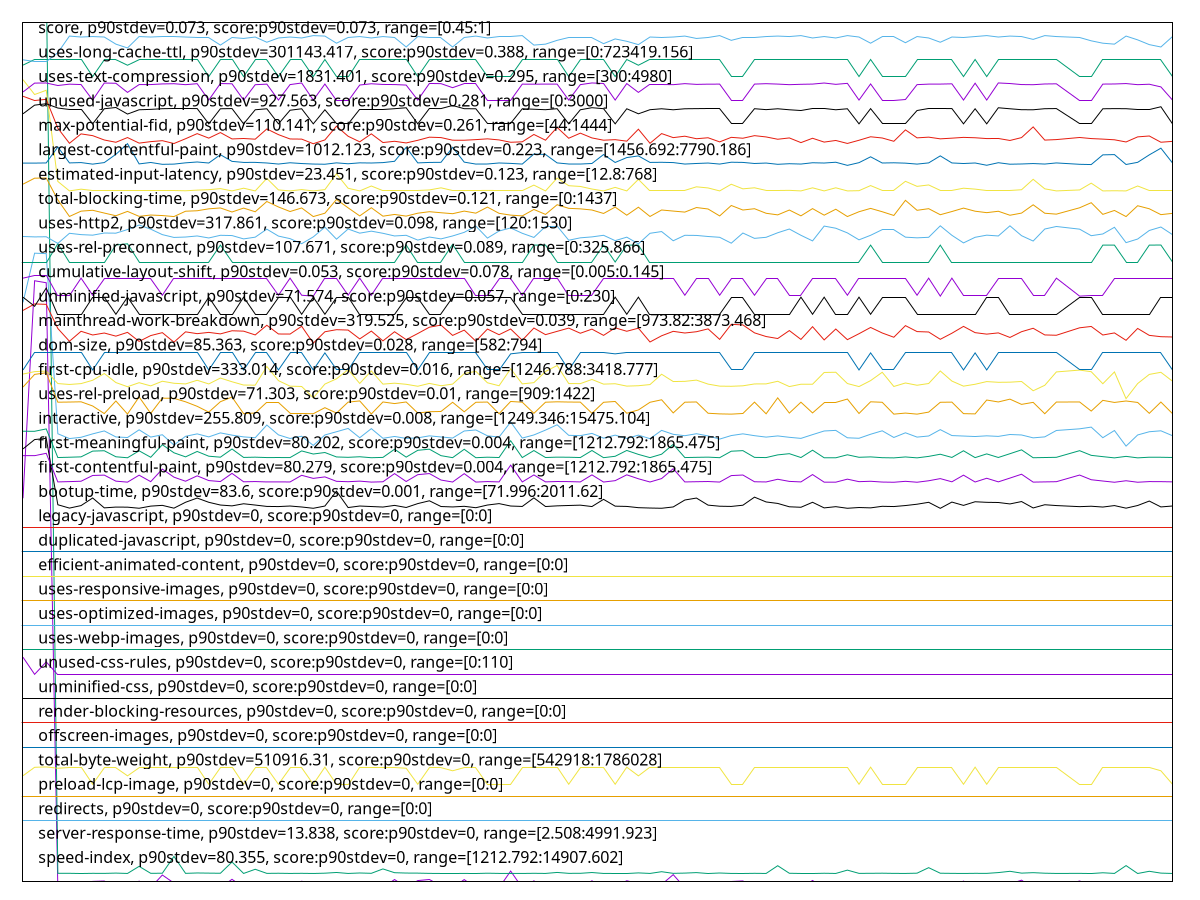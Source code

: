 reset

$speedIndexP90Stdev80355ScoreP90Stdev0Range121279214907602 <<EOF
0 15.700767095151116
1 24.61145047327106
2 24.529963377015754
3 -0.2592403051215584
4 -0.24669688949972235
5 -0.231673137455489
6 0.004509402845110255
7 0.019162467248194037
8 -0.2276882453131326
9 -0.2684856909949329
10 0.016207868696679117
11 -0.248615743171555
12 0.2655443689692438
13 -0.06440033938680312
14 -0.23152595265679743
15 -0.009865645827111358
16 -0.20447665743056875
17 -0.24448366623050655
18 0.09018185826135516
19 -0.2548334832229524
20 -0.2444455072086238
21 -0.26015067035791084
22 -0.25883690974736684
23 -0.2611373536380297
24 0.01179777602476939
25 -0.11523360782384051
26 -0.053448700106372815
27 -0.23529279324553665
28 -0.2505160624613296
29 -0.22735026540502545
30 -0.266632252789186
31 -0.25340197477345505
32 0.08102914429826846
33 -0.24224318651708865
34 0.03764342667503051
35 0.08288258250401581
36 -0.18239348633797503
37 -0.2640265367234589
38 0.0788431774732552
39 -0.2657491439970361
40 -0.24522558664168992
41 -0.25854799143882357
42 0.4279273609480616
43 -0.26052680928790073
44 0.027039579622619936
45 -0.2580464728655043
46 -0.2431153927315579
47 -0.24697763087500446
48 -0.2594638079640168
49 0.029078361648942064
50 -0.26477881458343866
51 -0.20810558041164517
52 0.03150963647177507
53 -0.08971581944071572
54 -0.2629471815330531
55 -0.1225601400253824
56 0.2815021085014715
57 -0.2601724755132726
58 -0.2509816025283027
59 -0.24295185406634534
60 -0.26524762542371594
61 -0.00005877720317259971
62 0.02322367743431686
63 -0.25291681006665634
64 -0.26084298404064565
65 -0.15047619017724
66 -0.2378658015782209
67 -0.2593438796095269
68 0.0417180833736257
69 -0.2693415433428812
70 -0.26979945160547736
71 -0.1461696719932979
72 -0.24904203395887636
73 -0.23285061584502253
74 -0.2652040151129924
75 -0.2733373380629187
76 -0.23530369582321775
77 -0.2720726390519381
78 -0.21224474402818583
79 -0.1241500992705089
80 -0.25487382276037174
81 0.01785415792649081
82 -0.26276728900131907
83 -0.10970981684182979
84 -0.25688534834249177
85 -0.10248849451490827
86 0.05531541483794511
87 -0.2676407412246662
88 -0.258564345305345
89 -0.25024022724600403
91 0.022018942600581237
92 -0.16972959723276482
93 -0.22281479308978547
94 -0.2731683481088649
95 -0.21156333292313168
96 -0.27226888545019357
97 -0.24612450417147702
98 -0.24824505553040543
99 -0.2568564565116378
EOF

$serverResponseTimeP90Stdev13838ScoreP90Stdev0Range25084991923 <<EOF
0 38.01023267698543
1 38.06663024352206
2 37.04701881964344
3 0.3365598978449211
4 0.3356522116882156
5 0.3273771395595835
6 0.3349941392246041
7 0.33269466762761674
8 0.344282794228224
9 0.32978250787485314
10 0.6204311793032702
11 0.3353042653281451
12 0.3390333426219437
13 1.027331755251748
14 0.333746070759134
15 0.3495473739371161
16 0.34293639309577745
17 0.3374827121042384
18 0.7988822777115776
19 0.33025147905581764
20 0.5006998111825047
21 0.3328762048589578
22 0.33779283820777944
23 0.3306750659289469
24 0.3353496496359804
25 0.329041230846877
26 0.3407579463196842
27 0.36930467594807315
28 0.3298657124392178
29 0.3490254543970104
30 0.33528157317422747
31 0.5153740707159108
32 0.36044717186888836
33 0.34599226982335274
34 0.3429288290444716
35 0.33260389901194615
36 0.32871597664072416
37 0.3277326499709598
38 0.33025904310712356
39 0.3273544474056658
40 0.34003179739431977
41 0.3315222396752054
42 0.3288748217181476
43 0.32948750987392383
44 0.33590938943261545
45 0.3306145535184999
46 0.3712259449797665
47 0.33407132496528674
48 0.3354328542003451
49 0.36764058466077965
50 0.3299110967470531
51 0.32875379689725354
52 0.32721829448216
53 0.35246709774118556
54 0.3306372456724175
55 0.4014216377928372
56 0.3337990191182751
57 0.3443584347412828
58 0.3641384289061575
59 0.3273317552517482
60 0.3483825100360106
61 0.33018340259406476
62 0.32816380089539493
63 0.3351529843020275
64 0.32987327649052367
65 0.6466481811294482
66 0.33757348071990895
67 0.32867059233288887
68 0.32699137294298364
69 0.33774745389994415
70 0.3298959686444413
71 0.46593543138068283
72 0.3332165871677224
73 0.33548580255948623
74 0.3404780764213666
75 0.33267953952500495
76 0.33077339859592336
77 0.3411512769875899
78 0.5665826980567146
79 0.33929052036634355
80 0.3332468433729459
81 0.32935892100172387
82 0.3350546516350511
83 0.33297453752593426
84 0.36551508624382756
85 0.417865885331819
86 0.3433902361741302
87 0.3619372899761466
88 0.33985026016297865
89 0.3302741712097353
91 0.3333603041425341
92 0.3264391971976544
93 0.3577619336553011
94 0.3307204502367822
95 0.6509899465790231
96 0.3280276479718891
97 0.4182819081536424
98 0.3438062589959536
99 0.3291698197190769
EOF

$redirectsP90Stdev0ScoreP90Stdev0Range00 <<EOF
0 2.5
1 2.5
2 2.5
3 2.5
4 2.5
5 2.5
6 2.5
7 2.5
8 2.5
9 2.5
10 2.5
11 2.5
12 2.5
13 2.5
14 2.5
15 2.5
16 2.5
17 2.5
18 2.5
19 2.5
20 2.5
21 2.5
22 2.5
23 2.5
24 2.5
25 2.5
26 2.5
27 2.5
28 2.5
29 2.5
30 2.5
31 2.5
32 2.5
33 2.5
34 2.5
35 2.5
36 2.5
37 2.5
38 2.5
39 2.5
40 2.5
41 2.5
42 2.5
43 2.5
44 2.5
45 2.5
46 2.5
47 2.5
48 2.5
49 2.5
50 2.5
51 2.5
52 2.5
53 2.5
54 2.5
55 2.5
56 2.5
57 2.5
58 2.5
59 2.5
60 2.5
61 2.5
62 2.5
63 2.5
64 2.5
65 2.5
66 2.5
67 2.5
68 2.5
69 2.5
70 2.5
71 2.5
72 2.5
73 2.5
74 2.5
75 2.5
76 2.5
77 2.5
78 2.5
79 2.5
80 2.5
81 2.5
82 2.5
83 2.5
84 2.5
85 2.5
86 2.5
87 2.5
88 2.5
89 2.5
91 2.5
92 2.5
93 2.5
94 2.5
95 2.5
96 2.5
97 2.5
98 2.5
99 2.5
EOF

$preloadLcpImageP90Stdev0ScoreP90Stdev0Range00 <<EOF
0 3.5
1 3.5
2 3.5
3 3.5
4 3.5
5 3.5
6 3.5
7 3.5
8 3.5
9 3.5
10 3.5
11 3.5
12 3.5
13 3.5
14 3.5
15 3.5
16 3.5
17 3.5
18 3.5
19 3.5
20 3.5
21 3.5
22 3.5
23 3.5
24 3.5
25 3.5
26 3.5
27 3.5
28 3.5
29 3.5
30 3.5
31 3.5
32 3.5
33 3.5
34 3.5
35 3.5
36 3.5
37 3.5
38 3.5
39 3.5
40 3.5
41 3.5
42 3.5
43 3.5
44 3.5
45 3.5
46 3.5
47 3.5
48 3.5
49 3.5
50 3.5
51 3.5
52 3.5
53 3.5
54 3.5
55 3.5
56 3.5
57 3.5
58 3.5
59 3.5
60 3.5
61 3.5
62 3.5
63 3.5
64 3.5
65 3.5
66 3.5
67 3.5
68 3.5
69 3.5
70 3.5
71 3.5
72 3.5
73 3.5
74 3.5
75 3.5
76 3.5
77 3.5
78 3.5
79 3.5
80 3.5
81 3.5
82 3.5
83 3.5
84 3.5
85 3.5
86 3.5
87 3.5
88 3.5
89 3.5
91 3.5
92 3.5
93 3.5
94 3.5
95 3.5
96 3.5
97 3.5
98 3.5
99 3.5
EOF

$totalByteWeightP90Stdev51091631ScoreP90Stdev0Range5429181786028 <<EOF
0 4.334303809830272
1 4.6787562626875365
2 4.69376488894397
3 4.63957813783022
4 4.6842764145357405
5 4.6842764145357405
6 3.984278126741649
7 4.6842752730651345
8 4.684273560859227
9 4.32883787783583
10 4.6842764145357405
11 4.6842764145357405
12 4.6842775560063465
13 4.684275843800438
14 4.6842764145357405
15 4.6842764145357405
16 3.984278126741649
17 4.6842752730651345
18 4.6842752730651345
19 3.984278126741649
20 4.6842752730651345
21 4.6842764145357405
22 3.984278126741649
23 4.684276985271043
24 4.6842764145357405
25 3.984278126741649
26 4.6842764145357405
27 3.984278126741649
28 3.984278126741649
29 4.6842764145357405
30 4.684278126741649
31 4.6842764145357405
32 4.6842752730651345
33 4.639576996359615
34 3.984278126741649
35 4.684278126741649
36 4.684278126741649
37 4.5357157274356625
38 4.6842752730651345
39 4.6842764145357405
40 3.984278126741649
41 3.984278126741649
42 3.984278126741649
43 4.6842752730651345
44 4.684278126741649
45 4.684276985271043
46 4.6842752730651345
47 3.984278126741649
48 4.6842764145357405
49 4.684274131594529
50 4.6842764145357405
51 3.984278126741649
52 4.6842752730651345
53 4.32883787783583
54 4.6842752730651345
55 4.6842752730651345
56 4.6842752730651345
57 4.684276985271043
58 4.684278126741649
59 4.6842752730651345
60 4.6842764145357405
61 3.984278126741649
62 3.984278126741649
63 4.6842764145357405
64 4.684278126741649
65 4.6842752730651345
66 4.684276985271043
67 4.6842775560063465
68 4.6842752730651345
69 4.684279838947557
70 4.684278126741649
71 4.684276985271043
72 3.984278126741649
73 4.6842752730651345
74 3.984278126741649
75 3.984278126741649
76 3.984278126741649
77 4.684276985271043
78 4.6842752730651345
79 4.684274702329832
80 4.6842752730651345
81 3.984278126741649
82 4.684278126741649
83 3.984278126741649
84 4.6842764145357405
85 4.684274131594529
86 4.6842764145357405
87 4.684280409682859
88 4.6842775560063465
89 4.6842752730651345
91 3.984278126741649
92 3.984278126741649
93 4.6842752730651345
94 4.6842775560063465
95 4.684275843800438
96 4.6842752730651345
97 4.6842764145357405
98 4.53571515670036
99 3.984278126741649
EOF

$offscreenImagesP90Stdev0ScoreP90Stdev0Range00 <<EOF
0 5.5
1 5.5
2 5.5
3 5.5
4 5.5
5 5.5
6 5.5
7 5.5
8 5.5
9 5.5
10 5.5
11 5.5
12 5.5
13 5.5
14 5.5
15 5.5
16 5.5
17 5.5
18 5.5
19 5.5
20 5.5
21 5.5
22 5.5
23 5.5
24 5.5
25 5.5
26 5.5
27 5.5
28 5.5
29 5.5
30 5.5
31 5.5
32 5.5
33 5.5
34 5.5
35 5.5
36 5.5
37 5.5
38 5.5
39 5.5
40 5.5
41 5.5
42 5.5
43 5.5
44 5.5
45 5.5
46 5.5
47 5.5
48 5.5
49 5.5
50 5.5
51 5.5
52 5.5
53 5.5
54 5.5
55 5.5
56 5.5
57 5.5
58 5.5
59 5.5
60 5.5
61 5.5
62 5.5
63 5.5
64 5.5
65 5.5
66 5.5
67 5.5
68 5.5
69 5.5
70 5.5
71 5.5
72 5.5
73 5.5
74 5.5
75 5.5
76 5.5
77 5.5
78 5.5
79 5.5
80 5.5
81 5.5
82 5.5
83 5.5
84 5.5
85 5.5
86 5.5
87 5.5
88 5.5
89 5.5
91 5.5
92 5.5
93 5.5
94 5.5
95 5.5
96 5.5
97 5.5
98 5.5
99 5.5
EOF

$renderBlockingResourcesP90Stdev0ScoreP90Stdev0Range00 <<EOF
0 6.5
1 6.5
2 6.5
3 6.5
4 6.5
5 6.5
6 6.5
7 6.5
8 6.5
9 6.5
10 6.5
11 6.5
12 6.5
13 6.5
14 6.5
15 6.5
16 6.5
17 6.5
18 6.5
19 6.5
20 6.5
21 6.5
22 6.5
23 6.5
24 6.5
25 6.5
26 6.5
27 6.5
28 6.5
29 6.5
30 6.5
31 6.5
32 6.5
33 6.5
34 6.5
35 6.5
36 6.5
37 6.5
38 6.5
39 6.5
40 6.5
41 6.5
42 6.5
43 6.5
44 6.5
45 6.5
46 6.5
47 6.5
48 6.5
49 6.5
50 6.5
51 6.5
52 6.5
53 6.5
54 6.5
55 6.5
56 6.5
57 6.5
58 6.5
59 6.5
60 6.5
61 6.5
62 6.5
63 6.5
64 6.5
65 6.5
66 6.5
67 6.5
68 6.5
69 6.5
70 6.5
71 6.5
72 6.5
73 6.5
74 6.5
75 6.5
76 6.5
77 6.5
78 6.5
79 6.5
80 6.5
81 6.5
82 6.5
83 6.5
84 6.5
85 6.5
86 6.5
87 6.5
88 6.5
89 6.5
91 6.5
92 6.5
93 6.5
94 6.5
95 6.5
96 6.5
97 6.5
99 6.5
EOF

$unminifiedCssP90Stdev0ScoreP90Stdev0Range00 <<EOF
0 7.5
1 7.5
2 7.5
3 7.5
4 7.5
5 7.5
6 7.5
7 7.5
8 7.5
9 7.5
10 7.5
11 7.5
12 7.5
13 7.5
14 7.5
15 7.5
16 7.5
17 7.5
18 7.5
19 7.5
20 7.5
21 7.5
22 7.5
23 7.5
24 7.5
25 7.5
26 7.5
27 7.5
28 7.5
29 7.5
30 7.5
31 7.5
32 7.5
33 7.5
34 7.5
35 7.5
36 7.5
37 7.5
38 7.5
39 7.5
40 7.5
41 7.5
42 7.5
43 7.5
44 7.5
45 7.5
46 7.5
47 7.5
48 7.5
49 7.5
50 7.5
51 7.5
52 7.5
53 7.5
54 7.5
55 7.5
56 7.5
57 7.5
58 7.5
59 7.5
60 7.5
61 7.5
62 7.5
63 7.5
64 7.5
65 7.5
66 7.5
67 7.5
68 7.5
69 7.5
70 7.5
71 7.5
72 7.5
73 7.5
74 7.5
75 7.5
76 7.5
77 7.5
78 7.5
79 7.5
80 7.5
81 7.5
82 7.5
83 7.5
84 7.5
85 7.5
86 7.5
87 7.5
88 7.5
89 7.5
91 7.5
92 7.5
93 7.5
94 7.5
95 7.5
96 7.5
97 7.5
99 7.5
EOF

$unusedCssRulesP90Stdev0ScoreP90Stdev0Range0110 <<EOF
0 9.187662337662337
1 8.487662337662337
2 8.996753246753247
3 8.487662337662337
4 8.487662337662337
5 8.487662337662337
6 8.487662337662337
7 8.487662337662337
8 8.487662337662337
9 8.487662337662337
10 8.487662337662337
11 8.487662337662337
12 8.487662337662337
13 8.487662337662337
14 8.487662337662337
15 8.487662337662337
16 8.487662337662337
17 8.487662337662337
18 8.487662337662337
19 8.487662337662337
20 8.487662337662337
21 8.487662337662337
22 8.487662337662337
23 8.487662337662337
24 8.487662337662337
25 8.487662337662337
26 8.487662337662337
27 8.487662337662337
28 8.487662337662337
29 8.487662337662337
30 8.487662337662337
31 8.487662337662337
32 8.487662337662337
33 8.487662337662337
34 8.487662337662337
35 8.487662337662337
36 8.487662337662337
37 8.487662337662337
38 8.487662337662337
39 8.487662337662337
40 8.487662337662337
41 8.487662337662337
42 8.487662337662337
43 8.487662337662337
44 8.487662337662337
45 8.487662337662337
46 8.487662337662337
47 8.487662337662337
48 8.487662337662337
49 8.487662337662337
50 8.487662337662337
51 8.487662337662337
52 8.487662337662337
53 8.487662337662337
54 8.487662337662337
55 8.487662337662337
56 8.487662337662337
57 8.487662337662337
58 8.487662337662337
59 8.487662337662337
60 8.487662337662337
61 8.487662337662337
62 8.487662337662337
63 8.487662337662337
64 8.487662337662337
65 8.487662337662337
66 8.487662337662337
67 8.487662337662337
68 8.487662337662337
69 8.487662337662337
70 8.487662337662337
71 8.487662337662337
72 8.487662337662337
73 8.487662337662337
74 8.487662337662337
75 8.487662337662337
76 8.487662337662337
77 8.487662337662337
78 8.487662337662337
79 8.487662337662337
80 8.487662337662337
81 8.487662337662337
82 8.487662337662337
83 8.487662337662337
84 8.487662337662337
85 8.487662337662337
86 8.487662337662337
87 8.487662337662337
88 8.487662337662337
89 8.487662337662337
91 8.487662337662337
92 8.487662337662337
93 8.487662337662337
94 8.487662337662337
95 8.487662337662337
96 8.487662337662337
97 8.487662337662337
99 8.487662337662337
EOF

$usesWebpImagesP90Stdev0ScoreP90Stdev0Range00 <<EOF
0 9.5
1 9.5
2 9.5
3 9.5
4 9.5
5 9.5
6 9.5
7 9.5
8 9.5
9 9.5
10 9.5
11 9.5
12 9.5
13 9.5
14 9.5
15 9.5
16 9.5
17 9.5
18 9.5
19 9.5
20 9.5
21 9.5
22 9.5
23 9.5
24 9.5
25 9.5
26 9.5
27 9.5
28 9.5
29 9.5
30 9.5
31 9.5
32 9.5
33 9.5
34 9.5
35 9.5
36 9.5
37 9.5
38 9.5
39 9.5
40 9.5
41 9.5
42 9.5
43 9.5
44 9.5
45 9.5
46 9.5
47 9.5
48 9.5
49 9.5
50 9.5
51 9.5
52 9.5
53 9.5
54 9.5
55 9.5
56 9.5
57 9.5
58 9.5
59 9.5
60 9.5
61 9.5
62 9.5
63 9.5
64 9.5
65 9.5
66 9.5
67 9.5
68 9.5
69 9.5
70 9.5
71 9.5
72 9.5
73 9.5
74 9.5
75 9.5
76 9.5
77 9.5
78 9.5
79 9.5
80 9.5
81 9.5
82 9.5
83 9.5
84 9.5
85 9.5
86 9.5
87 9.5
88 9.5
89 9.5
91 9.5
92 9.5
93 9.5
94 9.5
95 9.5
96 9.5
97 9.5
98 9.5
99 9.5
EOF

$usesOptimizedImagesP90Stdev0ScoreP90Stdev0Range00 <<EOF
0 10.5
1 10.5
2 10.5
3 10.5
4 10.5
5 10.5
6 10.5
7 10.5
8 10.5
9 10.5
10 10.5
11 10.5
12 10.5
13 10.5
14 10.5
15 10.5
16 10.5
17 10.5
18 10.5
19 10.5
20 10.5
21 10.5
22 10.5
23 10.5
24 10.5
25 10.5
26 10.5
27 10.5
28 10.5
29 10.5
30 10.5
31 10.5
32 10.5
33 10.5
34 10.5
35 10.5
36 10.5
37 10.5
38 10.5
39 10.5
40 10.5
41 10.5
42 10.5
43 10.5
44 10.5
45 10.5
46 10.5
47 10.5
48 10.5
49 10.5
50 10.5
51 10.5
52 10.5
53 10.5
54 10.5
55 10.5
56 10.5
57 10.5
58 10.5
59 10.5
60 10.5
61 10.5
62 10.5
63 10.5
64 10.5
65 10.5
66 10.5
67 10.5
68 10.5
69 10.5
70 10.5
71 10.5
72 10.5
73 10.5
74 10.5
75 10.5
76 10.5
77 10.5
78 10.5
79 10.5
80 10.5
81 10.5
82 10.5
83 10.5
84 10.5
85 10.5
86 10.5
87 10.5
88 10.5
89 10.5
91 10.5
92 10.5
93 10.5
94 10.5
95 10.5
96 10.5
97 10.5
98 10.5
99 10.5
EOF

$usesResponsiveImagesP90Stdev0ScoreP90Stdev0Range00 <<EOF
0 11.5
1 11.5
2 11.5
3 11.5
4 11.5
5 11.5
6 11.5
7 11.5
8 11.5
9 11.5
10 11.5
11 11.5
12 11.5
13 11.5
14 11.5
15 11.5
16 11.5
17 11.5
18 11.5
19 11.5
20 11.5
21 11.5
22 11.5
23 11.5
24 11.5
25 11.5
26 11.5
27 11.5
28 11.5
29 11.5
30 11.5
31 11.5
32 11.5
33 11.5
34 11.5
35 11.5
36 11.5
37 11.5
38 11.5
39 11.5
40 11.5
41 11.5
42 11.5
43 11.5
44 11.5
45 11.5
46 11.5
47 11.5
48 11.5
49 11.5
50 11.5
51 11.5
52 11.5
53 11.5
54 11.5
55 11.5
56 11.5
57 11.5
58 11.5
59 11.5
60 11.5
61 11.5
62 11.5
63 11.5
64 11.5
65 11.5
66 11.5
67 11.5
68 11.5
69 11.5
70 11.5
71 11.5
72 11.5
73 11.5
74 11.5
75 11.5
76 11.5
77 11.5
78 11.5
79 11.5
80 11.5
81 11.5
82 11.5
83 11.5
84 11.5
85 11.5
86 11.5
87 11.5
88 11.5
89 11.5
91 11.5
92 11.5
93 11.5
94 11.5
95 11.5
96 11.5
97 11.5
98 11.5
99 11.5
EOF

$efficientAnimatedContentP90Stdev0ScoreP90Stdev0Range00 <<EOF
0 12.5
1 12.5
2 12.5
3 12.5
4 12.5
5 12.5
6 12.5
7 12.5
8 12.5
9 12.5
10 12.5
11 12.5
12 12.5
13 12.5
14 12.5
15 12.5
16 12.5
17 12.5
18 12.5
19 12.5
20 12.5
21 12.5
22 12.5
23 12.5
24 12.5
25 12.5
26 12.5
27 12.5
28 12.5
29 12.5
30 12.5
31 12.5
32 12.5
33 12.5
34 12.5
35 12.5
36 12.5
37 12.5
38 12.5
39 12.5
40 12.5
41 12.5
42 12.5
43 12.5
44 12.5
45 12.5
46 12.5
47 12.5
48 12.5
49 12.5
50 12.5
51 12.5
52 12.5
53 12.5
54 12.5
55 12.5
56 12.5
57 12.5
58 12.5
59 12.5
60 12.5
61 12.5
62 12.5
63 12.5
64 12.5
65 12.5
66 12.5
67 12.5
68 12.5
69 12.5
70 12.5
71 12.5
72 12.5
73 12.5
74 12.5
75 12.5
76 12.5
77 12.5
78 12.5
79 12.5
80 12.5
81 12.5
82 12.5
83 12.5
84 12.5
85 12.5
86 12.5
87 12.5
88 12.5
89 12.5
91 12.5
92 12.5
93 12.5
94 12.5
95 12.5
96 12.5
97 12.5
98 12.5
99 12.5
EOF

$duplicatedJavascriptP90Stdev0ScoreP90Stdev0Range00 <<EOF
0 13.5
1 13.5
2 13.5
3 13.5
4 13.5
5 13.5
6 13.5
7 13.5
8 13.5
9 13.5
10 13.5
11 13.5
12 13.5
13 13.5
14 13.5
15 13.5
16 13.5
17 13.5
18 13.5
19 13.5
20 13.5
21 13.5
22 13.5
23 13.5
24 13.5
25 13.5
26 13.5
27 13.5
28 13.5
29 13.5
30 13.5
31 13.5
32 13.5
33 13.5
34 13.5
35 13.5
36 13.5
37 13.5
38 13.5
39 13.5
40 13.5
41 13.5
42 13.5
43 13.5
44 13.5
45 13.5
46 13.5
47 13.5
48 13.5
49 13.5
50 13.5
51 13.5
52 13.5
53 13.5
54 13.5
55 13.5
56 13.5
57 13.5
58 13.5
59 13.5
60 13.5
61 13.5
62 13.5
63 13.5
64 13.5
65 13.5
66 13.5
67 13.5
68 13.5
69 13.5
70 13.5
71 13.5
72 13.5
73 13.5
74 13.5
75 13.5
76 13.5
77 13.5
78 13.5
79 13.5
80 13.5
81 13.5
82 13.5
83 13.5
84 13.5
85 13.5
86 13.5
87 13.5
88 13.5
89 13.5
91 13.5
92 13.5
93 13.5
94 13.5
95 13.5
96 13.5
97 13.5
98 13.5
99 13.5
EOF

$legacyJavascriptP90Stdev0ScoreP90Stdev0Range00 <<EOF
0 14.5
1 14.5
2 14.5
3 14.5
4 14.5
5 14.5
6 14.5
7 14.5
8 14.5
9 14.5
10 14.5
11 14.5
12 14.5
13 14.5
14 14.5
15 14.5
16 14.5
17 14.5
18 14.5
19 14.5
20 14.5
21 14.5
22 14.5
23 14.5
24 14.5
25 14.5
26 14.5
27 14.5
28 14.5
29 14.5
30 14.5
31 14.5
32 14.5
33 14.5
34 14.5
35 14.5
36 14.5
37 14.5
38 14.5
39 14.5
40 14.5
41 14.5
42 14.5
43 14.5
44 14.5
45 14.5
46 14.5
47 14.5
48 14.5
49 14.5
50 14.5
51 14.5
52 14.5
53 14.5
54 14.5
55 14.5
56 14.5
57 14.5
58 14.5
59 14.5
60 14.5
61 14.5
62 14.5
63 14.5
64 14.5
65 14.5
66 14.5
67 14.5
68 14.5
69 14.5
70 14.5
71 14.5
72 14.5
73 14.5
74 14.5
75 14.5
76 14.5
77 14.5
78 14.5
79 14.5
80 14.5
81 14.5
82 14.5
83 14.5
84 14.5
85 14.5
86 14.5
87 14.5
88 14.5
89 14.5
91 14.5
92 14.5
93 14.5
94 14.5
95 14.5
96 14.5
97 14.5
98 14.5
99 14.5
EOF

$bootupTimeP90Stdev836ScoreP90Stdev0001Range71996201162 <<EOF
0 17.7224424966862
1 18.105188303486532
2 18.155090335478153
3 15.43526110385138
4 15.297810298993516
5 15.400440233287387
6 15.711729357149354
7 15.30693230294602
8 15.339488930143965
9 15.335989107499842
10 15.291366368787276
11 15.37874960950143
12 15.410047009971
13 15.295285933674192
14 15.53647219112736
15 15.709471025645882
16 15.535266171162156
17 15.42318316861161
18 15.388622420000898
19 15.475580006609684
20 15.422408714614347
21 15.366464759071553
22 15.360422835520382
23 15.382740116739239
24 15.342941457887491
25 15.289829284517898
26 15.381882896665932
27 15.99070424017893
28 15.320257641189013
29 15.382432699885364
30 15.36182985881312
31 15.340972807650173
32 15.408699105304008
33 15.322527796417633
34 15.482148085929989
35 15.59719884349295
36 15.362249601055913
37 15.345046080964025
38 15.371123306780284
39 15.31316931796215
40 15.423360524488846
41 15.481367720070152
42 15.382278991458426
43 15.365459742433883
44 15.716423376033532
45 15.362361926444828
46 15.389385050273013
47 15.404395269349749
48 15.41839455992624
49 15.361226848830519
50 15.656246526887374
51 15.377123847293435
52 15.366080488004208
53 15.31512614447432
54 15.300435165976609
55 15.290704240178929
56 15.34485690136164
57 15.62882139640412
58 15.709033547815366
59 15.419127630885482
60 15.374877339515113
61 15.36638199299551
62 15.415533218440167
63 15.74623098713432
64 15.549241814288349
65 15.488834402501785
66 15.35130083156788
67 15.33122414626477
68 15.53566226595465
69 15.305820872782007
70 15.35628453171821
71 15.29068059272863
72 15.3216764882069
73 15.307015069022063
74 15.371330221970393
75 15.3611381708919
76 15.402219703922322
77 15.456679781958908
78 15.534621778141533
79 15.288392701912288
80 15.544453205602979
81 15.408574956189943
82 15.557713513357655
83 15.534326185012807
84 15.5271314482596
85 15.46808376486518
86 15.56577138204674
87 15.303154622760893
88 15.435408900415743
89 15.401628517664868
91 15.356993955227153
92 15.374167916006169
93 15.340925512749576
94 15.400724002690964
95 15.295019899858337
96 15.403945967794085
97 15.586326928218387
98 15.34536532154305
99 15.383461363973332
EOF

$firstContentfulPaintP90Stdev80279ScoreP90Stdev0004Range12127921865475 <<EOF
0 17.447027262737176
1 17.44594790754677
2 17.542311248927245
3 16.370420430455166
4 16.382963846077
5 16.397987598121233
6 16.634170138421833
7 16.648823202824918
8 16.40197249026359
9 16.361175044581792
10 16.645868604273403
11 16.38104499240517
12 16.895205104545965
13 16.56526039618992
14 16.398134782919925
15 16.619795089749612
16 16.425184078146152
17 16.385177069346216
18 16.719842593838077
19 16.37482725235377
20 16.3852152283681
21 16.36951006521881
22 16.370823825829355
23 16.368523381938694
24 16.641458511601492
25 16.51442712775288
26 16.57621203547035
27 16.394367942331186
28 16.379144673115395
29 16.4023104701717
30 16.363028482787538
31 16.376258760803267
32 16.71068987987499
33 16.387417549059634
34 16.667304162251753
35 16.71254331808074
36 16.44726724923875
37 16.365634198853265
38 16.708503913049977
39 16.363911591579686
40 16.384435148935033
41 16.3711127441379
42 17.057588096524785
43 16.36913392628882
44 16.656700315199345
45 16.37161426271122
46 16.386545342845164
47 16.38268310470172
48 16.370196927612707
49 16.658739097225666
50 16.364881920993284
51 16.421555155165077
52 16.6611703720485
53 16.499408826997488
54 16.36671355404367
55 16.50710059555134
56 16.911162844078195
57 16.36948826006345
58 16.378679133048422
59 16.386708881510376
60 16.364413110153006
61 16.62960195837355
62 16.65288441301104
63 16.376743925510066
64 16.368817751536078
65 16.479184545399484
66 16.3917949339985
67 16.370316855967197
68 16.67137881895035
69 16.360319192233842
70 16.359861283971245
71 16.483491063583426
72 16.38061870161785
73 16.3968101197317
74 16.364456720463732
75 16.356323397513805
76 16.394357039753505
77 16.357588096524786
78 16.417415991548538
79 16.505510636306212
80 16.37478691281635
81 16.647514893503214
82 16.366893446575403
83 16.519950918734892
84 16.37277538723423
85 16.527172241061816
86 16.68497615041467
87 16.362019994352057
88 16.37109639027138
89 16.379420508330718
91 16.651679678177302
92 16.459931138343958
93 16.40684594248694
94 16.35649238746786
95 16.41809740265359
96 16.35739185012653
97 16.383536231405245
98 16.381415680046317
99 16.372804279065086
EOF

$firstMeaningfulPaintP90Stdev80202ScoreP90Stdev0004Range12127921865475 <<EOF
0 18.445650674646156
1 18.44457131945575
2 18.540934660836225
3 17.369043842364146
4 17.38158725798598
5 17.396611010030213
6 17.632793550330813
7 17.647446614733898
8 17.40059590217257
9 17.359798456490772
10 17.644492016182383
11 17.37966840431415
12 17.893828516454946
13 17.5638838080989
14 17.396758194828905
15 17.618418501658592
16 17.423807490055133
17 17.383800481255197
18 17.718466005747057
19 17.37345066426275
20 17.38383864027708
21 17.36813347712779
22 17.369447237738335
23 17.367146793847674
24 17.640081923510472
25 17.51305053966186
26 17.57483544737933
27 17.392991354240166
28 17.377768085024375
29 17.40093388208068
30 17.361651894696518
31 17.374882172712248
32 17.70931329178397
33 17.386040960968614
34 17.665927574160733
35 17.71116672998972
36 17.44589066114773
37 17.364257610762245
38 17.707127324958957
39 17.362535003488667
40 17.383058560844013
41 17.36973615604688
42 18.056211508433766
43 17.3677573381978
44 17.655323727108325
45 17.3702376746202
46 17.385168754754144
47 17.3813065166107
48 17.368820339521687
49 17.657362509134646
50 17.363505332902264
51 17.420178567074057
52 17.65979378395748
53 17.498032238906468
54 17.36533696595265
55 17.50572400746032
56 17.909786255987175
57 17.36811167197243
58 17.377302544957402
59 17.385332293419356
60 17.363036522061986
61 17.62822537028253
62 17.65150782492002
63 17.375367337419046
64 17.367441163445058
65 17.477807957308464
66 17.526700566918308
67 17.368940267876177
68 17.67000223085933
69 17.358942604142822
70 17.358484695880225
71 17.482114475492406
72 17.37924211352683
73 17.39543353164068
74 17.363080132372712
75 17.354946809422785
76 17.392980451662485
77 17.356211508433766
78 17.416039403457518
79 17.504134048215192
80 17.37341032472533
81 17.646138305412194
82 17.365516858484384
83 17.518574330643872
84 17.37139879914321
85 17.525795652970796
86 17.68359956232365
87 17.360643406261037
88 17.36971980218036
89 17.378043920239698
91 17.650303090086283
92 17.458554550252938
93 17.40546935439592
94 17.35511579937684
95 17.41672081456257
96 17.35601526203551
97 17.382159643314225
98 17.380039091955297
99 17.371427690974066
EOF

$interactiveP90Stdev255809ScoreP90Stdev0008Range124934615475104 <<EOF
0 23.724719377263032
1 25.740963287716333
2 25.72313919049312
3 18.343518754379193
4 18.146067236615735
5 18.198560041862944
6 18.33819852636942
7 18.45926260371877
8 18.213243448929596
9 18.188423774118135
10 18.504726774405448
11 18.20708012923177
12 18.302505885573705
13 17.880999487680462
14 18.239417626235607
15 18.338137412639153
16 18.214633786293263
17 18.378929160856934
18 18.286932162572878
19 18.21492535434459
20 18.180122862809238
21 18.700163205808064
22 18.297467336302546
23 18.149470993602147
24 18.241772727168506
25 17.86545715491382
26 18.29358828116844
27 18.425861727808215
28 18.561723550457756
29 18.18014675272198
30 18.553080513375214
31 18.157626620906807
32 18.23215398160322
33 18.15275780113199
34 18.176204583771884
35 18.25765118545164
36 18.211912558558105
37 18.1677795560326
38 18.456895835619186
39 18.499179314434944
40 18.25926867143913
41 18.20747570174043
42 18.82443603178632
43 18.16643338722854
44 18.294603880249667
45 18.493267116610593
46 18.710690601426606
47 18.278723894123278
48 18.266471285678154
49 18.357727696667197
50 18.162942126491966
51 18.286888799603354
52 18.14828649839362
53 18.28754357766527
54 18.141926781389877
55 18.48161772846221
56 18.320107195471113
57 18.262817240187317
58 18.34443268243643
59 18.254574386922176
60 18.12443603178632
61 18.26935724269536
62 18.339845263610542
63 18.264759823440883
64 18.206522327548203
65 18.25390074694078
66 18.19785084480212
67 18.153956463614353
68 18.307334981423846
69 18.456974450099487
70 18.481584393700246
71 18.178093331384876
72 18.158325595307296
73 18.323107601837737
74 18.464427825085398
75 18.19116833618667
76 18.383079894301066
77 18.206411211674983
78 18.25152258946419
79 18.51202764285537
80 18.2693041848659
81 18.249674176913178
82 18.22948997854277
83 18.25819606991494
84 18.234856319639928
85 18.312848828842704
86 18.293470498342824
87 18.175474885832447
88 18.215524935596484
89 18.477537553597575
91 18.54537629430551
92 18.61549446603668
93 18.182105169987484
94 18.47633139079377
95 17.837425397997254
96 18.293469387184093
97 18.425780613220763
98 18.464427547295717
99 18.262889854410467
EOF

$usesRelPreloadP90Stdev71303ScoreP90Stdev001Range9091422 <<EOF
0 20.25676577091671
1 20.775161997331807
2 20.841199733180865
3 19.63601105393558
4 19.642614827520486
5 19.652520487897846
6 19.480822374690298
7 19.170445016199732
8 19.68553935582237
9 19.150633695445016
10 19.850633695445016
11 19.177048789784635
12 19.80110539355822
13 19.794501619973317
14 19.652520487897846
15 19.467614827520485
16 19.229878978463883
17 19.655822374690295
18 19.847331808652562
19 19.16714312940728
20 19.1935582237469
21 19.63601105393558
22 19.63601105393558
23 19.160539355822372
24 19.160539355822372
25 19.163841242614826
26 19.411482752048787
27 19.190256336954448
28 19.639312940728033
29 19.688841242614824
30 19.153935582237466
31 19.64591671431294
32 19.57987897846388
33 19.64591671431294
34 19.1935582237469
35 19.246388412426146
36 19.256294072803506
37 19.632709167143126
38 19.243086525633693
39 19.632709167143126
40 19.642614827520486
41 19.163841242614826
42 19.665728035067655
43 19.63601105393558
44 19.18035067657709
45 19.63601105393558
46 19.652520487897846
47 19.642614827520486
48 19.639312940728033
49 19.18035067657709
50 19.632709167143126
51 19.665728035067655
52 19.18365256336954
53 19.319029921860107
54 19.632709167143126
55 19.735067657709166
56 19.196860110539355
57 19.63601105393558
58 19.64591671431294
59 19.18365256336954
60 19.15723746902992
61 19.147331808652563
62 19.173746902992185
63 19.639312940728033
64 19.160539355822372
65 19.814312940728033
66 19.190256336954448
67 19.63601105393558
68 19.196860110539355
69 19.629407280350677
70 19.629407280350677
71 19.764784638841242
72 19.173746902992185
73 19.652520487897846
74 19.632709167143126
75 19.147331808652563
76 19.190256336954448
77 19.147331808652563
78 19.229878978463883
79 19.632709167143126
80 19.639312940728033
81 19.16714312940728
82 19.15723746902992
83 19.725161997331806
84 19.64591671431294
85 19.76148275204879
86 19.546860110539352
87 19.629407280350677
88 19.163841242614826
89 19.642614827520486
91 19.64591671431294
92 19.27280350676577
93 19.711954450161997
94 19.626105393558223
95 19.68553935582237
96 19.626105393558223
97 19.18035067657709
98 19.642614827520486
99 19.16714312940728
EOF

$firstCpuIdleP90Stdev333014ScoreP90Stdev0016Range12467883418777 <<EOF
0 20.788597944369325
1 20.888103397894312
2 20.91043350208772
3 20.39956340519924
4 20.362450908238497
5 20.397760201956224
6 20.53452185886811
7 20.811254199669058
8 20.44089087412027
9 20.270703727294432
10 20.435318813648607
11 20.304402884228633
12 20.49484014093187
13 20.41185217906745
14 20.38467292020701
15 20.53478677854068
16 20.383935643759763
17 20.62571858171893
18 20.473414762412713
19 20.339128729856156
20 20.33348156715656
21 21.100620834571547
22 20.51899469192694
23 20.29322439870514
24 20.279606027989686
25 19.815428648202342
26 20.379009012584714
27 20.59327279474505
28 20.970703727294435
29 20.40426947825066
30 20.916762832944183
31 20.376749072830734
32 20.41503059032775
33 20.36971995415993
34 20.28974270440459
35 20.40651754660422
36 20.310928405597334
37 20.37722267922651
38 20.80859250673238
39 20.90123879005576
40 20.431517341309327
41 20.310359827998184
42 21.003648987820796
43 20.38614747310151
44 20.4373007127085
45 20.894148439951202
46 21.139387205054213
47 20.400499996211465
48 20.39674301038324
49 20.567799893492612
50 20.3764254209666
51 20.39254090952025
52 20.29513132049921
53 20.310737838380035
54 20.358725787748245
55 20.78213053038164
56 20.48235330211978
57 20.48994724952644
58 20.541064250121618
59 20.377585069344647
60 20.29441341317896
61 20.288025350130937
62 20.307277637562354
63 20.384143080861868
64 20.386447382164796
65 20.493254996570286
66 20.276233925459348
67 20.3720479982637
68 20.37293647886369
69 20.853980619408215
70 20.863142841291655
71 20.400745546757033
72 20.27613982899074
73 20.520577961856883
74 20.86212564971867
75 20.280282073003182
76 20.423320576685455
77 20.330701785026214
78 20.401099189527493
79 20.91567941145306
80 20.501788659041914
81 20.293559921969692
82 20.370896472422785
83 20.480701677915835
84 20.451357700429007
85 20.45658486547789
86 20.484858792419328
87 20.105033335923817
88 20.328473710610208
89 20.87620200656618
91 20.951793461157273
92 20.885447640657844
93 20.3927179808297
94 20.875968952231585
95 19.782305566593873
96 20.399700863519914
97 20.77452721081675
98 20.861153444505177
99 20.496689705117586
EOF

$domSizeP90Stdev85363ScoreP90Stdev0028Range582794 <<EOF
0 20.956356012959787
1 21.656356012959787
2 21.656356012959787
3 21.656356012959787
4 21.656356012959787
5 21.656356012959787
6 20.956356012959787
7 21.656356012959787
8 21.656356012959787
9 21.656356012959787
10 21.656356012959787
11 21.656356012959787
12 21.656356012959787
13 21.656356012959787
14 21.656356012959787
15 21.656356012959787
16 20.956356012959787
17 21.656356012959787
18 21.656356012959787
19 20.956356012959787
20 21.656356012959787
21 21.656356012959787
22 20.956356012959787
23 21.656356012959787
24 21.656356012959787
25 20.956356012959787
26 21.656356012959787
27 20.956356012959787
28 20.956356012959787
29 21.656356012959787
30 21.656356012959787
31 21.656356012959787
32 21.656356012959787
33 21.656356012959787
34 20.956356012959787
35 21.656356012959787
36 21.656356012959787
37 21.656356012959787
38 21.656356012959787
39 21.656356012959787
40 20.956356012959787
41 20.956356012959787
42 21.61673337145035
43 21.656356012959787
44 21.656356012959787
45 21.656356012959787
46 21.656356012959787
47 20.956356012959787
48 21.656356012959787
49 21.656356012959787
50 21.656356012959787
51 21.61673337145035
52 21.656356012959787
53 21.656356012959787
54 21.656356012959787
55 21.656356012959787
56 21.656356012959787
57 21.656356012959787
58 21.656356012959787
59 21.656356012959787
60 21.656356012959787
61 20.956356012959787
62 20.956356012959787
63 21.656356012959787
64 21.656356012959787
65 21.656356012959787
66 21.656356012959787
67 21.656356012959787
68 21.656356012959787
69 21.656356012959787
70 21.656356012959787
71 21.656356012959787
72 20.956356012959787
73 21.656356012959787
74 20.956356012959787
75 20.956356012959787
76 21.656356012959787
77 21.656356012959787
78 21.656356012959787
79 21.656356012959787
80 21.656356012959787
81 20.956356012959787
82 21.656356012959787
83 20.956356012959787
84 21.656356012959787
85 21.656356012959787
86 21.656356012959787
87 21.656356012959787
88 21.656356012959787
89 21.656356012959787
91 20.956356012959787
92 20.956356012959787
93 21.656356012959787
94 21.656356012959787
95 21.656356012959787
96 21.656356012959787
97 21.656356012959787
98 21.656356012959787
99 20.956356012959787
EOF

$mainthreadWorkBreakdownP90Stdev319525ScoreP90Stdev0039Range973823873468 <<EOF
0 23.396444466452593
1 23.66259028824004
2 23.644461212871654
3 22.655400222084097
4 22.132157598520667
5 22.541398530974455
6 22.389491599008366
7 22.4703076385816
8 22.34238881184433
9 22.497226367145835
10 22.126759665221325
11 22.365479108865255
12 22.48573442208473
13 22.095491554672158
14 22.518454543439265
15 22.444260116500583
16 22.495945050740488
17 22.43469679647867
18 22.562657742613343
19 22.546707791858204
20 22.39208083354374
21 22.788173863575185
22 22.430551361049606
23 22.427210627792064
24 22.746460142468933
25 22.055597834895995
26 22.521582462899374
27 22.6067567516991
28 22.591361003541426
29 22.228799447467207
30 22.549758122954668
31 22.148202872122575
32 22.522639881455344
33 22.200382155079417
34 22.44945632005445
35 22.708889639981358
36 22.795010506817555
37 22.372477579266086
38 22.589625241006157
39 22.136070268858795
40 22.632999353094423
41 22.401653020807213
42 22.633837307421796
43 22.17403314678538
44 22.67463326902664
45 22.403524008776266
46 22.53845682358709
47 22.672012999145807
48 22.46102363666881
49 22.629847048720023
50 22.374122452575374
51 22.682715759708117
52 22.542116777540777
53 22.668709951664894
54 22.10318388672502
55 22.357272476801942
56 22.539006592563783
57 22.471068004545327
58 22.523333743107376
59 22.63967195236794
60 22.21000754579225
61 22.826759665221324
62 22.802008977218385
63 22.47712876415124
64 22.32631915332814
65 22.244988813744456
66 22.57007740698825
67 22.208307252223218
68 22.730013626186462
69 22.18688621342587
70 22.63432057208679
71 22.19776631881937
72 22.44185487722757
73 22.698379741922967
74 22.471764083007745
75 22.297624759641614
76 22.773232561547438
77 22.529004344084672
78 22.51221422219177
79 22.213113297148464
80 22.461223149603896
81 22.741928982032032
82 22.48524450698857
83 22.425109091542467
84 22.47577872662381
85 22.288491500835335
86 22.52431135648931
87 22.664910338656654
88 22.392009895611263
89 22.378655829822666
91 22.68410791663296
92 22.739381866894067
93 22.38872679942386
94 22.474202574436607
95 22.171738748031864
96 22.658055960931165
97 22.374599066809196
98 22.319358368703934
99 22.30803046761168
EOF

$unminifiedJavascriptP90Stdev71574ScoreP90Stdev0057Range0230 <<EOF
0 23.93838383838384
1 23.565050505050507
2 24.311717171717174
3 23.23838383838384
4 23.23838383838384
5 23.23838383838384
6 23.93838383838384
7 23.93838383838384
8 23.23838383838384
9 23.93838383838384
10 23.23838383838384
11 23.23838383838384
12 23.23838383838384
13 23.23838383838384
14 23.23838383838384
15 23.23838383838384
16 23.93838383838384
17 23.23838383838384
18 23.23838383838384
19 23.93838383838384
20 23.23838383838384
21 23.23838383838384
22 23.93838383838384
23 23.93838383838384
24 23.23838383838384
25 23.93838383838384
26 23.23838383838384
27 23.93838383838384
28 23.93838383838384
29 23.23838383838384
30 23.23838383838384
31 23.23838383838384
32 23.23838383838384
33 23.93838383838384
34 23.93838383838384
35 23.23838383838384
36 23.23838383838384
37 23.93838383838384
38 23.93838383838384
39 23.93838383838384
40 23.93838383838384
41 23.93838383838384
42 23.93838383838384
43 23.23838383838384
44 23.23838383838384
45 23.23838383838384
46 23.23838383838384
47 23.23838383838384
48 23.23838383838384
49 23.23838383838384
50 23.23838383838384
51 23.93838383838384
52 23.23838383838384
53 23.93838383838384
54 23.23838383838384
55 23.23838383838384
56 23.23838383838384
57 23.23838383838384
58 23.23838383838384
59 23.23838383838384
60 23.23838383838384
61 23.93838383838384
62 23.93838383838384
63 23.23838383838384
64 23.23838383838384
65 23.23838383838384
66 23.23838383838384
67 23.93838383838384
68 23.23838383838384
69 23.93838383838384
70 23.23838383838384
71 23.23838383838384
72 23.93838383838384
73 23.23838383838384
74 23.93838383838384
75 23.93838383838384
76 23.93838383838384
77 23.23838383838384
78 23.23838383838384
79 23.23838383838384
80 23.23838383838384
81 23.23838383838384
82 23.23838383838384
83 23.93838383838384
84 23.93838383838384
85 23.23838383838384
86 23.23838383838384
87 23.23838383838384
88 23.23838383838384
89 23.23838383838384
91 23.93838383838384
92 23.93838383838384
93 23.23838383838384
94 23.23838383838384
95 23.23838383838384
96 23.23838383838384
97 23.23838383838384
98 23.93838383838384
99 23.93838383838384
EOF

$cumulativeLayoutShiftP90Stdev0053ScoreP90Stdev0078Range00050145 <<EOF
0 24.718080523009878
1 24.828114677906953
2 24.828114677906953
3 24.01808052300988
4 24.01808052300988
5 24.718080523009878
6 24.01808052300988
7 24.718080523009878
8 24.718080523009878
9 24.718080523009878
10 24.718080523009878
11 24.718080523009878
12 24.01808052300988
13 24.718080523009878
14 24.718080523009878
15 24.718080523009878
16 24.718080523009878
17 24.718080523009878
18 24.718080523009878
19 24.718080523009878
20 24.718080523009878
21 24.718080523009878
22 24.01808052300988
23 24.718080523009878
24 24.01808052300988
25 23.981400493752567
26 24.718080523009878
27 24.718080523009878
28 24.01808052300988
29 24.718080523009878
30 24.01808052300988
31 24.718080523009878
32 24.718080523009878
33 24.718080523009878
34 24.718080523009878
35 24.718080523009878
36 24.718080523009878
37 24.718080523009878
38 24.718080523009878
39 24.01808052300988
40 24.01808052300988
41 24.718080523009878
42 24.718080523009878
43 24.01808052300988
44 24.718080523009878
45 24.718080523009878
46 24.718080523009878
47 24.01808052300988
48 24.01808052300988
49 24.01808052300988
50 24.718080523009878
51 24.718080523009878
52 24.718080523009878
53 24.718080523009878
54 24.718080523009878
55 24.718080523009878
56 24.718080523009878
57 24.01808052300988
58 24.718080523009878
59 24.718080523009878
60 24.01808052300988
61 24.718080523009878
62 24.718080523009878
63 24.01808052300988
64 24.718080523009878
65 24.718080523009878
66 24.01808052300988
67 24.01808052300988
68 24.718080523009878
69 24.718080523009878
70 24.718080523009878
71 24.01808052300988
72 24.718080523009878
73 24.718080523009878
74 24.718080523009878
75 24.718080523009878
76 24.718080523009878
77 24.01808052300988
78 24.718080523009878
79 23.981400493752567
80 24.718080523009878
81 24.01808052300988
82 24.01808052300988
83 24.01808052300988
84 24.718080523009878
85 24.718080523009878
86 24.718080523009878
87 24.01808052300988
88 24.01808052300988
89 24.718080523009878
91 23.981400493752567
92 24.01808052300988
93 24.01808052300988
94 24.718080523009878
95 24.718080523009878
96 24.718080523009878
97 24.718080523009878
98 24.718080523009878
99 24.718080523009878
EOF

$usesRelPreconnectP90Stdev107671ScoreP90Stdev0089Range0325866 <<EOF
0 25.37954564229657
1 25.37954564229657
2 25.37954564229657
3 26.12996903934233
4 25.37954564229657
5 25.37954564229657
6 25.37954564229657
7 25.37954564229657
8 26.076888143201263
9 26.125810076286765
10 25.37954564229657
11 25.37954564229657
12 25.37954564229657
13 25.37954564229657
14 25.37954564229657
15 25.37954564229657
16 25.37954564229657
17 26.071729739411417
18 25.37954564229657
19 25.37954564229657
20 25.37954564229657
21 25.37954564229657
22 25.37954564229657
23 25.37954564229657
24 25.37954564229657
25 25.37954564229657
26 25.37954564229657
27 25.37954564229657
28 25.37954564229657
29 25.37954564229657
30 25.37954564229657
31 25.37954564229657
32 25.37954564229657
33 26.07954564229657
34 25.37954564229657
35 25.37954564229657
36 25.37954564229657
37 26.1005661377402
38 25.37954564229657
39 25.37954564229657
40 25.37954564229657
41 25.37954564229657
42 25.37954564229657
43 25.37954564229657
44 26.071835670917814
45 26.073525969302523
46 25.37954564229657
47 25.37954564229657
48 25.37954564229657
49 25.37954564229657
50 26.07152248211629
51 25.37954564229657
52 26.071218504750103
53 26.07384836953939
54 25.37954564229657
55 25.37954564229657
56 25.37954564229657
57 25.37954564229657
58 25.37954564229657
59 25.37954564229657
60 25.37954564229657
61 25.37954564229657
62 25.37954564229657
63 25.37954564229657
64 25.37954564229657
65 25.37954564229657
66 25.37954564229657
67 25.37954564229657
68 25.37954564229657
69 25.37954564229657
70 25.37954564229657
71 25.37954564229657
72 25.37954564229657
73 26.071287590515144
74 25.37954564229657
75 25.37954564229657
76 25.37954564229657
77 25.37954564229657
78 25.37954564229657
79 26.0704032927226
80 25.37954564229657
81 25.37954564229657
82 25.37954564229657
83 25.37954564229657
84 25.37954564229657
85 25.37954564229657
86 25.37954564229657
87 25.37954564229657
88 25.37954564229657
89 25.37954564229657
91 25.37954564229657
92 25.37954564229657
93 26.07112639039671
94 26.071347464844848
95 25.37954564229657
96 25.37954564229657
97 26.071481030657264
98 26.07515178763986
99 25.37954564229657
EOF

$usesHttp2P90Stdev317861ScoreP90Stdev0098Range1201530 <<EOF
0 26.42465277777778
1 26.40824652777778
2 26.41371527777778
3 26.14027777777778
4 26.555902777777778
5 26.501215277777778
6 26.47934027777778
7 26.56684027777778
8 26.56137152777778
9 26.70902777777778
10 26.89496527777778
11 26.72543402777778
12 26.501215277777778
13 26.38637152777778
14 26.40277777777778
15 26.446527777777778
16 26.364496527777778
17 26.473871527777778
18 26.46293402777778
19 26.32621527777778
20 26.39730902777778
21 26.72543402777778
22 26.44105902777778
23 26.337152777777778
24 26.12934027777778
25 26.40824652777778
26 26.80746527777778
27 26.31527777777778
28 26.73090277777778
29 26.56137152777778
30 26.64340277777778
31 26.555902777777778
32 26.446527777777778
33 26.473871527777778
34 26.27699652777778
35 26.40277777777778
36 26.32621527777778
37 26.446527777777778
38 26.59418402777778
39 26.85121527777778
40 26.35902777777778
41 26.64887152777778
42 26.774652777777778
43 26.555902777777778
44 26.38637152777778
45 26.84574652777778
46 26.84574652777778
47 26.27152777777778
48 26.36996527777778
49 26.40824652777778
50 26.473871527777778
51 26.255121527777778
52 26.39730902777778
53 26.12387152777778
54 26.555902777777778
55 26.62699652777778
56 26.24965277777778
57 26.473871527777778
58 26.46840277777778
59 26.42465277777778
60 26.391840277777778
61 26.15121527777778
62 26.56684027777778
63 26.34809027777778
64 26.391840277777778
65 26.57777777777778
66 26.73090277777778
67 26.473871527777778
68 26.24418402777778
69 26.85121527777778
70 26.76371527777778
71 26.57230902777778
72 26.28793402777778
73 26.473871527777778
74 26.72543402777778
75 26.72543402777778
76 26.39730902777778
77 26.36996527777778
78 26.391840277777778
79 26.86215277777778
80 26.473871527777778
81 26.16215277777778
82 26.391840277777778
83 26.47934027777778
84 26.446527777777778
85 26.86215277777778
86 26.45746527777778
87 26.23871527777778
88 26.73090277777778
89 26.83480902777778
91 26.72543402777778
92 26.45746527777778
93 26.528559027777778
94 26.801996527777778
95 26.173090277777778
96 26.32074652777778
97 26.67074652777778
98 26.81293402777778
99 26.501215277777778
EOF

$totalBlockingTimeP90Stdev146673ScoreP90Stdev0121Range01437 <<EOF
0 28.56890171776144
1 28.81458753799441
2 28.818979598404063
3 27.924097289937112
4 27.244974949094402
5 27.463135177732518
6 27.499165445303113
7 27.384971874652116
8 27.274621356859566
9 27.45304881100175
10 27.249367009504056
11 27.303718757073522
12 27.282856470127665
13 27.241131896235956
14 27.460185909167436
15 27.4792545884435
16 27.55845826083344
17 27.594312296980096
18 27.428455468737894
19 27.5881046685986
20 27.437919260905595
21 27.858912525367238
22 27.634388201195534
23 27.44755434342927
24 27.593594744110668
25 27.241131896235956
26 27.378383784037634
27 27.94222991133837
28 27.599193742720896
29 27.26858227379629
30 27.602392041111205
31 27.257053115220952
32 27.32775320965025
33 27.259798152976984
34 27.378798394540308
35 27.44072908155267
36 27.398206250681504
37 27.358619512194192
38 27.465126977128296
39 27.380579814242463
40 27.6289049333771
41 27.374042232322694
42 27.300424711766283
43 27.26858227379629
44 27.532105898375516
45 27.330071119531443
46 27.726177322689335
47 27.578222532676882
48 27.557445890909015
49 27.50961854907809
50 27.368501648115913
51 27.628225481631727
52 27.29727121239215
53 27.624861822166995
54 27.244974949094402
55 27.51067923166702
56 27.46622499223071
57 27.424107328932337
58 27.611245336881964
59 27.551678017576037
60 27.267484258693877
61 27.694612133532704
62 27.50923204776204
63 27.562828360941044
64 27.376183361772398
65 27.310306847688004
66 27.508452457039326
67 27.27077830400112
68 27.56711775693862
69 27.298228681561454
70 27.54143902674603
71 27.24222991133837
72 27.438774614670375
73 27.576026502472054
74 27.439310446040352
75 27.28611977101204
76 27.9065290482985
77 27.497527206770314
78 27.56408613724086
79 27.316894938302482
80 27.447296309880205
81 27.588104668598604
82 27.460711858401492
83 27.401442101188316
84 27.458538886513818
85 27.294934636254215
86 27.383593316691037
87 27.723030960413368
88 27.377285768935224
89 27.34050226300437
91 27.6012072828157
92 27.809310571527792
93 27.331718142185064
94 27.491929525778207
95 27.241131896235956
96 27.68481783881918
97 27.560557665709254
98 27.32018898360972
99 27.372893708525567
EOF

$estimatedInputLatencyP90Stdev23451ScoreP90Stdev0123Range128768 <<EOF
0 32.84945357792484
1 32.241177715855876
2 32.41497081930415
3 28.68083288826967
4 28.292212198614497
5 28.363660474476568
6 28.292212198614497
7 28.292212198614497
8 28.292212198614497
9 28.292212198614497
10 28.292212198614497
11 28.292212198614497
12 28.292212198614497
13 28.292212198614497
14 28.297844382522545
15 28.324396106660476
16 28.341694957235188
17 28.38635012964898
18 28.292212198614497
19 28.40324668137312
20 28.292212198614497
21 28.805545531947832
22 28.332442083671967
23 28.292212198614497
24 28.34628116413174
25 28.292212198614497
26 28.34451104918921
27 28.992212198614496
28 28.40083288826967
29 28.292212198614497
30 28.493591508959327
31 28.292212198614497
32 28.292212198614497
33 28.292212198614497
34 28.292212198614497
35 28.331798405511048
36 28.41900338635396
37 28.292212198614497
38 28.292212198614497
39 28.292212198614497
40 28.311522543442084
41 28.292212198614497
42 28.292212198614497
43 28.292212198614497
44 28.530373118154728
45 28.292212198614497
46 28.816005302062774
47 28.50531564689036
48 28.474694957235187
49 28.369453577924844
50 28.292212198614497
51 28.437039784821394
52 28.292212198614497
53 28.76531564689036
54 28.292212198614497
55 28.292212198614497
56 28.292212198614497
57 28.292212198614497
58 28.460212198614496
59 28.41370645148806
60 28.292212198614497
61 28.565453577924842
62 28.376694957235188
63 28.420143233097257
64 28.292212198614497
65 28.292212198614497
66 28.315384612407602
67 28.292212198614497
68 28.418694957235186
69 28.292212198614497
70 28.419539784821392
71 28.292212198614497
72 28.30186737102829
73 28.510258175625992
74 28.292212198614497
75 28.292212198614497
76 28.685660474476567
77 28.478557026200704
78 28.536809899763924
79 28.292212198614497
80 28.292212198614497
81 28.40324668137312
82 28.365591508959326
83 28.292212198614497
84 28.292212198614497
85 28.292212198614497
86 28.340488060683462
87 28.767729439993808
88 28.377729439993807
89 28.292212198614497
91 28.332039784821394
92 28.610143233097254
93 28.292212198614497
94 28.298970819304152
95 28.292212198614497
96 28.494005302062774
97 28.309108750338634
98 28.292212198614497
99 28.292212198614497
EOF

$largestContentfulPaintP90Stdev1012123ScoreP90Stdev0223Range14566927790186 <<EOF
0 29.430848916740302
1 29.431276096958182
2 29.43825367771011
3 30.092643003533897
4 29.439231031268356
5 29.452841335203015
6 29.389476176055243
7 29.45260425438938
8 29.791888075394418
9 30.226972950465942
10 29.398466454409576
11 29.457334440856492
12 29.381478467626078
13 29.39008398927399
14 29.44235340171186
15 29.4772467048275
16 29.435032716428402
17 29.7757942780624
18 29.501991392422163
19 29.45966690655305
20 29.460775583668756
21 29.436462073217847
22 29.39271747257385
23 29.445444357720433
24 29.413456048378002
25 29.392853788782578
26 29.38470398680571
27 29.441578138335483
28 29.404520100166945
29 29.442032525697904
30 29.435128081677306
31 29.451716445994993
32 29.505449644882027
33 30.077235204900425
34 29.440068338153726
35 29.45874542581122
36 29.462983709909906
37 30.074787122863874
38 29.47117053604223
39 29.391650503730236
40 29.394818509250204
41 29.43679192478464
42 29.419164499982944
43 29.392456620569497
44 29.802413734256092
45 29.78422098986862
46 29.439684857658726
47 29.394548064623756
48 29.392565729633684
49 29.416123470487033
50 29.782291526494483
51 29.457691836151056
52 29.65847966530141
53 29.725710342619063
54 29.45962194464305
55 29.464203263151763
56 29.453021968203878
57 29.392511315344603
58 29.41601127607656
59 29.43395803421907
60 29.391662564629364
61 29.467372474761643
62 29.45972334034152
63 29.415791094546005
64 29.433530152786123
65 29.381854949994725
66 29.406472787784047
67 29.392639216972544
68 29.446006451716908
69 29.434570475457246
70 29.46671992402172
71 29.33874466849895
72 29.449266596896475
73 29.689622309274885
74 29.435422031032747
75 29.44426631641045
76 29.429481196755113
77 29.39067441235911
78 29.439845646273238
79 29.727752140646686
80 29.43747743263264
81 29.414390908303282
82 29.435899979221368
83 29.343012151192962
84 29.447404955043474
85 29.38608678291481
86 29.395441482738665
87 29.413139519897452
88 29.392759545477777
89 29.438467548305077
91 29.382057881634672
92 29.371653883586852
93 29.7690825980633
94 29.780134378588592
95 29.37478712286387
96 29.462588785585037
97 29.768375492791282
98 30.043427803435165
99 29.437140064040342
EOF

$maxPotentialFidP90Stdev110141ScoreP90Stdev0261Range441444 <<EOF
0 32.169851290684626
1 31.994851290684625
2 32.044851290684626
3 30.86290684624018
4 30.243462401795735
5 30.62818462401796
6 30.555962401795735
7 30.37818462401796
8 30.285129068462403
9 30.47818462401796
10 30.250406846240182
11 30.311517957351292
12 30.35040684624018
13 30.233740179573513
14 30.42957351290685
15 30.639295735129068
16 30.454573512906848
17 30.682351290684625
18 30.421240179573513
19 30.43929573512907
20 30.411517957351293
21 30.830962401795738
22 30.597629068462403
23 30.419851290684626
24 30.41429573512907
25 30.22540684624018
26 30.380962401795735
27 30.943462401795735
28 30.532351290684627
29 30.30318462401796
30 30.62957351290685
31 30.27401795735129
32 30.32540684624018
33 30.257351290684625
34 30.36568462401796
35 30.493462401795735
36 30.47679573512907
37 30.369851290684625
38 30.368462401795735
39 30.393462401795738
40 30.42540684624018
41 30.380962401795735
42 30.285129068462403
43 30.30318462401796
44 30.604573512906846
45 30.369851290684625
46 30.893462401795738
47 30.45040684624018
48 30.658740179573513
49 30.46290684624018
50 30.369851290684625
51 30.392073512906848
52 30.330962401795738
53 30.819851290684625
54 30.243462401795735
55 30.640684624017958
56 30.47540684624018
57 30.533740179573513
58 30.42957351290685
59 30.469851290684627
60 30.300406846240183
61 30.486517957351293
62 30.45040684624018
63 30.555962401795735
64 30.50318462401796
65 30.408740179573513
66 30.46290684624018
67 30.271240179573514
68 30.44901795735129
69 30.292073512906846
70 30.358740179573513
71 30.236517957351293
72 30.36707351290685
73 30.5101290684624
74 30.460129068462404
75 30.32540684624018
76 30.792073512906846
77 30.465684624017957
78 30.494851290684625
79 30.42540684624018
80 30.453184624017958
81 30.485129068462403
82 30.469851290684627
83 30.436517957351292
84 30.44068462401796
85 30.358740179573513
86 30.47679573512907
87 30.91429573512907
88 30.374017957351292
89 30.394851290684624
91 30.480962401795736
92 30.436517957351292
93 30.41429573512907
94 30.38651795735129
95 30.297629068462403
96 30.505962401795735
97 30.542073512906846
98 30.286517957351293
99 30.321240179573515
EOF

$unusedJavascriptP90Stdev927563ScoreP90Stdev0281Range03000 <<EOF
0 31.4515587244999
1 31.805676371558725
2 31.863323430382255
3 31.68763715587245
4 31.616264606852845
5 31.616264606852845
6 31.03979401861755
7 31.657441077441078
8 31.709597940186175
9 31.44057833234304
10 31.616264606852845
11 31.632735195088138
12 31.660186175480295
13 31.657441077441078
14 31.657441077441078
15 31.665676371558725
16 31.03979401861755
17 31.657441077441078
18 31.665676371558725
19 31.03979401861755
20 31.616264606852845
21 31.657441077441078
22 31.03979401861755
23 31.597048920578334
24 31.657441077441078
25 31.03979401861755
26 31.616264606852845
27 31.03979401861755
28 31.03979401861755
29 31.616264606852845
30 31.616264606852845
31 31.627244999009704
32 31.660186175480295
33 31.698617548029315
34 31.03979401861755
35 31.66842146959794
36 31.665676371558725
37 31.79195088136265
38 31.660186175480295
39 31.657441077441078
40 31.03979401861755
41 31.03979401861755
42 31.03979401861755
43 31.657441077441078
44 31.638225391166568
45 31.619009704892058
46 31.660186175480295
47 31.03979401861755
48 31.616264606852845
49 31.701362646068528
50 31.660186175480295
51 31.03979401861755
52 31.657441077441078
53 31.4515587244999
54 31.619009704892058
55 31.657441077441078
56 31.616264606852845
57 31.657441077441078
58 31.66293127351951
59 31.657441077441078
60 31.657441077441078
61 31.03979401861755
62 31.03979401861755
63 31.660186175480295
64 31.621754802931274
65 31.657441077441078
66 31.616264606852845
67 31.58606852842147
68 31.657441077441078
69 31.657441077441078
70 31.616264606852845
71 31.657441077441078
72 31.03979401861755
73 31.66293127351951
74 31.03979401861755
75 31.03979401861755
76 31.03979401861755
77 31.58606852842147
78 31.657441077441078
79 31.657441077441078
80 31.665676371558725
81 31.03979401861755
82 31.657441077441078
83 31.03979401861755
84 31.698617548029315
85 31.657441077441078
86 31.619009704892058
87 31.616264606852845
88 31.660186175480295
89 31.665676371558725
91 31.03979401861755
92 31.03979401861755
93 31.657441077441078
94 31.66293127351951
95 31.660186175480295
96 31.616264606852845
97 31.616264606852845
98 31.73979401861755
99 31.03979401861755
EOF

$usesTextCompressionP90Stdev1831401ScoreP90Stdev0295Range3004980 <<EOF
0 32.34491380615577
1 32.709153634849564
2 32.71365042285813
3 32.61022429866113
4 32.6656846841001
5 32.64919646140203
6 32.01365042285813
7 32.712151493521944
8 32.701658988168624
9 32.3284255834577
10 32.64769753206584
11 32.64919646140203
12 32.67467826011723
13 32.68367183613436
14 32.64469967339346
15 32.68517076547055
16 32.01365042285813
17 32.691166482815305
18 32.680673977461986
19 32.01365042285813
20 32.643200744057275
21 32.667183613436286
22 32.01365042285813
23 32.64769753206584
24 32.71365042285813
25 32.01365042285813
26 32.670181472108666
27 32.01365042285813
28 32.01365042285813
29 32.629710380031575
30 32.68217290679817
31 32.653693249410594
32 32.64919646140203
33 32.62821145069539
34 32.01365042285813
35 32.69416434148768
36 32.68666969480674
37 32.52178746782601
38 32.712151493521944
39 32.712151493521944
40 32.01365042285813
41 32.01365042285813
42 32.01365042285813
43 32.667183613436286
44 32.66418575476391
45 32.66868254277248
46 32.667183613436286
47 32.01365042285813
48 32.64619860272965
49 32.71514935219432
50 32.69266541215149
51 32.01365042285813
52 32.68966755347911
53 32.3284255834577
54 32.66868254277248
55 32.66868254277248
56 32.64469967339346
57 32.68666969480674
58 32.65669110808297
59 32.6656846841001
60 32.667183613436286
61 32.01365042285813
62 32.01365042285813
63 32.66868254277248
64 32.68517076547055
65 32.66868254277248
66 32.64469967339346
67 32.65968896675535
68 32.66868254277248
69 32.712151493521944
70 32.65819003741916
71 32.698661129496244
72 32.01365042285813
73 32.67467826011723
74 32.01365042285813
75 32.01365042285813
76 32.03613436290096
77 32.64619860272965
78 32.667183613436286
79 32.66868254277248
80 32.6791750481258
81 32.01365042285813
82 32.704656846841
83 32.01365042285813
84 32.71514935219432
85 32.691166482815305
86 32.64919646140203
87 32.643200744057275
88 32.67317933078104
89 32.6791750481258
91 32.01365042285813
92 32.01365042285813
93 32.66868254277248
94 32.67317933078104
95 32.68966755347911
96 32.64469967339346
97 32.66268682542772
98 32.55326498388597
99 32.01365042285813
EOF

$usesLongCacheTtlP90Stdev301143417ScoreP90Stdev0388Range0723419156 <<EOF
0 33.445646866288286
1 33.67696391718414
2 33.67709897949358
3 33.6767932034395
4 33.676792545165625
5 33.67679099628593
6 32.9767932034395
7 33.67679099628593
8 33.67678867296639
9 33.44091419845467
10 33.676792545165625
11 33.67679099628593
12 33.676792545165625
13 33.6767916545598
14 33.67679099628593
15 33.67679099628593
16 32.9767932034395
17 33.67679099628593
18 33.67679099628593
19 32.9767932034395
20 33.67679099628593
21 33.676792545165625
22 32.9767932034395
23 33.6767916545598
24 33.676792545165625
25 32.9767932034395
26 33.676792545165625
27 32.9767932034395
28 32.9767932034395
29 33.67679099628593
30 33.6767932034395
31 33.67679099628593
32 33.67679099628593
33 33.6767916545598
34 32.9767932034395
35 33.6767932034395
36 33.6767932034395
37 33.6767932034395
38 33.67679099628593
39 33.676792545165625
40 32.9767932034395
41 32.9767932034395
42 32.9767932034395
43 33.67679099628593
44 33.6767932034395
45 33.6767932034395
46 33.67679099628593
47 32.9767932034395
48 33.676792545165625
49 33.67678967973819
50 33.67679099628593
51 32.9767932034395
52 33.67679099628593
53 33.44091419845467
54 33.67678933124026
55 33.67679099628593
56 33.67679099628593
57 33.6767932034395
58 33.6767932034395
59 33.67679099628593
60 33.67679099628593
61 32.9767932034395
62 32.9767932034395
63 33.676792545165625
64 33.6767932034395
65 33.67679099628593
66 33.6767916545598
67 33.676792545165625
68 33.67679099628593
69 33.67679719180472
70 33.6767932034395
71 33.6767916545598
72 32.9767932034395
73 33.67679099628593
74 32.9767932034395
75 32.9767932034395
76 32.9767932034395
77 33.6767932034395
78 33.67679099628593
79 33.67679033801206
80 33.67679099628593
81 32.9767932034395
82 33.6767932034395
83 32.9767932034395
84 33.67679099628593
85 33.676789447406236
86 33.676792545165625
87 33.6767916545598
88 33.676792545165625
89 33.67679099628593
91 32.9767932034395
92 32.9767932034395
93 33.67679099628593
94 33.676792545165625
95 33.6767916545598
96 33.67679099628593
97 33.676792545165625
98 33.676792545165625
99 32.9767932034395
EOF

$scoreP90Stdev0073ScoreP90Stdev0073Range0451 <<EOF
0 33.66329966329966
1 33.585521885521885
2 33.585521885521885
3 33.95496632996633
4 34.63552188552188
5 34.596632996633
6 34.616077441077444
7 34.596632996633
8 34.30496632996633
9 34.149410774410775
10 34.616077441077444
11 34.596632996633
12 34.63552188552188
13 34.63552188552188
14 34.596632996633
15 34.57718855218855
16 34.57718855218855
17 34.26607744107744
18 34.57718855218855
19 34.53829966329966
20 34.596632996633
21 34.38274410774411
22 34.55774410774411
23 34.596632996633
24 34.55774410774411
25 34.65496632996633
26 34.63552188552188
27 34.34385521885522
28 34.57718855218855
29 34.616077441077444
30 34.55774410774411
31 34.616077441077444
32 34.57718855218855
33 34.18829966329966
34 34.616077441077444
35 34.596632996633
36 34.596632996633
37 34.18829966329966
38 34.57718855218855
39 34.63552188552188
40 34.55774410774411
41 34.616077441077444
42 34.616077441077444
43 34.65496632996633
44 34.26607744107744
45 34.30496632996633
46 34.460521885521885
47 34.57718855218855
48 34.596632996633
49 34.596632996633
50 34.32441077441077
51 34.518855218855215
52 34.421632996632994
53 34.28552188552189
54 34.596632996633
55 34.57718855218855
56 34.596632996633
57 34.63552188552188
58 34.53829966329966
59 34.57718855218855
60 34.65496632996633
61 34.460521885521885
62 34.57718855218855
63 34.57718855218855
64 34.616077441077444
65 34.63552188552188
66 34.616077441077444
67 34.65496632996633
68 34.55774410774411
69 34.616077441077444
70 34.55774410774411
71 34.65496632996633
72 34.596632996633
73 34.34385521885522
74 34.616077441077444
75 34.616077441077444
76 34.363299663299664
77 34.616077441077444
78 34.55774410774411
79 34.38274410774411
80 34.596632996633
81 34.57718855218855
82 34.616077441077444
83 34.65496632996633
84 34.596632996633
85 34.63552188552188
86 34.616077441077444
87 34.49941077441078
88 34.65496632996633
89 34.616077441077444
91 34.57718855218855
92 34.44107744107744
93 34.34385521885522
94 34.30496632996633
95 34.63552188552188
96 34.47996632996633
97 34.28552188552189
98 34.18829966329966
99 34.616077441077444
EOF

unset key
unset tics
set xrange [0:99]
set yrange [0:35.2]

set label "speed-index, p90stdev=80.355, score:p90stdev=0, range=[1212.792:14907.602]" at character 4.2, first 1 left front
set label "server-response-time, p90stdev=13.838, score:p90stdev=0, range=[2.508:4991.923]" at character 4.2, first 2 left front
set label "redirects, p90stdev=0, score:p90stdev=0, range=[0:0]" at character 4.2, first 3 left front
set label "preload-lcp-image, p90stdev=0, score:p90stdev=0, range=[0:0]" at character 4.2, first 4 left front
set label "total-byte-weight, p90stdev=510916.31, score:p90stdev=0, range=[542918:1786028]" at character 4.2, first 5 left front
set label "offscreen-images, p90stdev=0, score:p90stdev=0, range=[0:0]" at character 4.2, first 6 left front
set label "render-blocking-resources, p90stdev=0, score:p90stdev=0, range=[0:0]" at character 4.2, first 7 left front
set label "unminified-css, p90stdev=0, score:p90stdev=0, range=[0:0]" at character 4.2, first 8 left front
set label "unused-css-rules, p90stdev=0, score:p90stdev=0, range=[0:110]" at character 4.2, first 9 left front
set label "uses-webp-images, p90stdev=0, score:p90stdev=0, range=[0:0]" at character 4.2, first 10 left front
set label "uses-optimized-images, p90stdev=0, score:p90stdev=0, range=[0:0]" at character 4.2, first 11 left front
set label "uses-responsive-images, p90stdev=0, score:p90stdev=0, range=[0:0]" at character 4.2, first 12 left front
set label "efficient-animated-content, p90stdev=0, score:p90stdev=0, range=[0:0]" at character 4.2, first 13 left front
set label "duplicated-javascript, p90stdev=0, score:p90stdev=0, range=[0:0]" at character 4.2, first 14 left front
set label "legacy-javascript, p90stdev=0, score:p90stdev=0, range=[0:0]" at character 4.2, first 15 left front
set label "bootup-time, p90stdev=83.6, score:p90stdev=0.001, range=[71.996:2011.62]" at character 4.2, first 16 left front
set label "first-contentful-paint, p90stdev=80.279, score:p90stdev=0.004, range=[1212.792:1865.475]" at character 4.2, first 17 left front
set label "first-meaningful-paint, p90stdev=80.202, score:p90stdev=0.004, range=[1212.792:1865.475]" at character 4.2, first 18 left front
set label "interactive, p90stdev=255.809, score:p90stdev=0.008, range=[1249.346:15475.104]" at character 4.2, first 19 left front
set label "uses-rel-preload, p90stdev=71.303, score:p90stdev=0.01, range=[909:1422]" at character 4.2, first 20 left front
set label "first-cpu-idle, p90stdev=333.014, score:p90stdev=0.016, range=[1246.788:3418.777]" at character 4.2, first 21 left front
set label "dom-size, p90stdev=85.363, score:p90stdev=0.028, range=[582:794]" at character 4.2, first 22 left front
set label "mainthread-work-breakdown, p90stdev=319.525, score:p90stdev=0.039, range=[973.82:3873.468]" at character 4.2, first 23 left front
set label "unminified-javascript, p90stdev=71.574, score:p90stdev=0.057, range=[0:230]" at character 4.2, first 24 left front
set label "cumulative-layout-shift, p90stdev=0.053, score:p90stdev=0.078, range=[0.005:0.145]" at character 4.2, first 25 left front
set label "uses-rel-preconnect, p90stdev=107.671, score:p90stdev=0.089, range=[0:325.866]" at character 4.2, first 26 left front
set label "uses-http2, p90stdev=317.861, score:p90stdev=0.098, range=[120:1530]" at character 4.2, first 27 left front
set label "total-blocking-time, p90stdev=146.673, score:p90stdev=0.121, range=[0:1437]" at character 4.2, first 28 left front
set label "estimated-input-latency, p90stdev=23.451, score:p90stdev=0.123, range=[12.8:768]" at character 4.2, first 29 left front
set label "largest-contentful-paint, p90stdev=1012.123, score:p90stdev=0.223, range=[1456.692:7790.186]" at character 4.2, first 30 left front
set label "max-potential-fid, p90stdev=110.141, score:p90stdev=0.261, range=[44:1444]" at character 4.2, first 31 left front
set label "unused-javascript, p90stdev=927.563, score:p90stdev=0.281, range=[0:3000]" at character 4.2, first 32 left front
set label "uses-text-compression, p90stdev=1831.401, score:p90stdev=0.295, range=[300:4980]" at character 4.2, first 33 left front
set label "uses-long-cache-ttl, p90stdev=301143.417, score:p90stdev=0.388, range=[0:723419.156]" at character 4.2, first 34 left front
set label "score, p90stdev=0.073, score:p90stdev=0.073, range=[0.45:1]" at character 4.2, first 35 left front
set terminal svg size 640, 4200 enhanced background rgb 'white'
set output "report/report_00029_2021-02-24T13-36-40.390Z/correlation/card/correlation.svg"

plot $speedIndexP90Stdev80355ScoreP90Stdev0Range121279214907602 with line, \
     $serverResponseTimeP90Stdev13838ScoreP90Stdev0Range25084991923 with line, \
     $redirectsP90Stdev0ScoreP90Stdev0Range00 with line, \
     $preloadLcpImageP90Stdev0ScoreP90Stdev0Range00 with line, \
     $totalByteWeightP90Stdev51091631ScoreP90Stdev0Range5429181786028 with line, \
     $offscreenImagesP90Stdev0ScoreP90Stdev0Range00 with line, \
     $renderBlockingResourcesP90Stdev0ScoreP90Stdev0Range00 with line, \
     $unminifiedCssP90Stdev0ScoreP90Stdev0Range00 with line, \
     $unusedCssRulesP90Stdev0ScoreP90Stdev0Range0110 with line, \
     $usesWebpImagesP90Stdev0ScoreP90Stdev0Range00 with line, \
     $usesOptimizedImagesP90Stdev0ScoreP90Stdev0Range00 with line, \
     $usesResponsiveImagesP90Stdev0ScoreP90Stdev0Range00 with line, \
     $efficientAnimatedContentP90Stdev0ScoreP90Stdev0Range00 with line, \
     $duplicatedJavascriptP90Stdev0ScoreP90Stdev0Range00 with line, \
     $legacyJavascriptP90Stdev0ScoreP90Stdev0Range00 with line, \
     $bootupTimeP90Stdev836ScoreP90Stdev0001Range71996201162 with line, \
     $firstContentfulPaintP90Stdev80279ScoreP90Stdev0004Range12127921865475 with line, \
     $firstMeaningfulPaintP90Stdev80202ScoreP90Stdev0004Range12127921865475 with line, \
     $interactiveP90Stdev255809ScoreP90Stdev0008Range124934615475104 with line, \
     $usesRelPreloadP90Stdev71303ScoreP90Stdev001Range9091422 with line, \
     $firstCpuIdleP90Stdev333014ScoreP90Stdev0016Range12467883418777 with line, \
     $domSizeP90Stdev85363ScoreP90Stdev0028Range582794 with line, \
     $mainthreadWorkBreakdownP90Stdev319525ScoreP90Stdev0039Range973823873468 with line, \
     $unminifiedJavascriptP90Stdev71574ScoreP90Stdev0057Range0230 with line, \
     $cumulativeLayoutShiftP90Stdev0053ScoreP90Stdev0078Range00050145 with line, \
     $usesRelPreconnectP90Stdev107671ScoreP90Stdev0089Range0325866 with line, \
     $usesHttp2P90Stdev317861ScoreP90Stdev0098Range1201530 with line, \
     $totalBlockingTimeP90Stdev146673ScoreP90Stdev0121Range01437 with line, \
     $estimatedInputLatencyP90Stdev23451ScoreP90Stdev0123Range128768 with line, \
     $largestContentfulPaintP90Stdev1012123ScoreP90Stdev0223Range14566927790186 with line, \
     $maxPotentialFidP90Stdev110141ScoreP90Stdev0261Range441444 with line, \
     $unusedJavascriptP90Stdev927563ScoreP90Stdev0281Range03000 with line, \
     $usesTextCompressionP90Stdev1831401ScoreP90Stdev0295Range3004980 with line, \
     $usesLongCacheTtlP90Stdev301143417ScoreP90Stdev0388Range0723419156 with line, \
     $scoreP90Stdev0073ScoreP90Stdev0073Range0451 with line

reset
